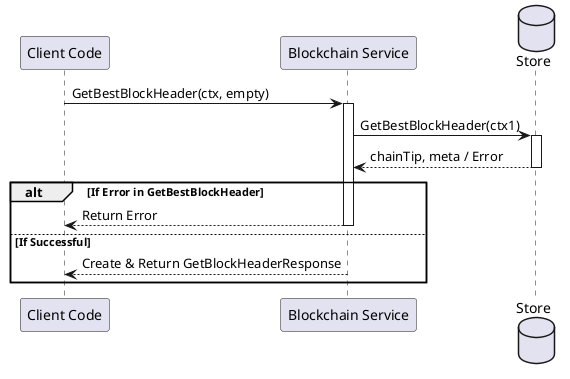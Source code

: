 
@startuml
participant "Client Code" as Client
participant "Blockchain Service" as Service
database "Store" as Store

Client -> Service: GetBestBlockHeader(ctx, empty)
activate Service

Service -> Store: GetBestBlockHeader(ctx1)
activate Store
Store --> Service: chainTip, meta / Error
deactivate Store

alt If Error in GetBestBlockHeader
    Service --> Client: Return Error
    deactivate Service
else If Successful
    Service --> Client: Create & Return GetBlockHeaderResponse
end

deactivate Service
@enduml
